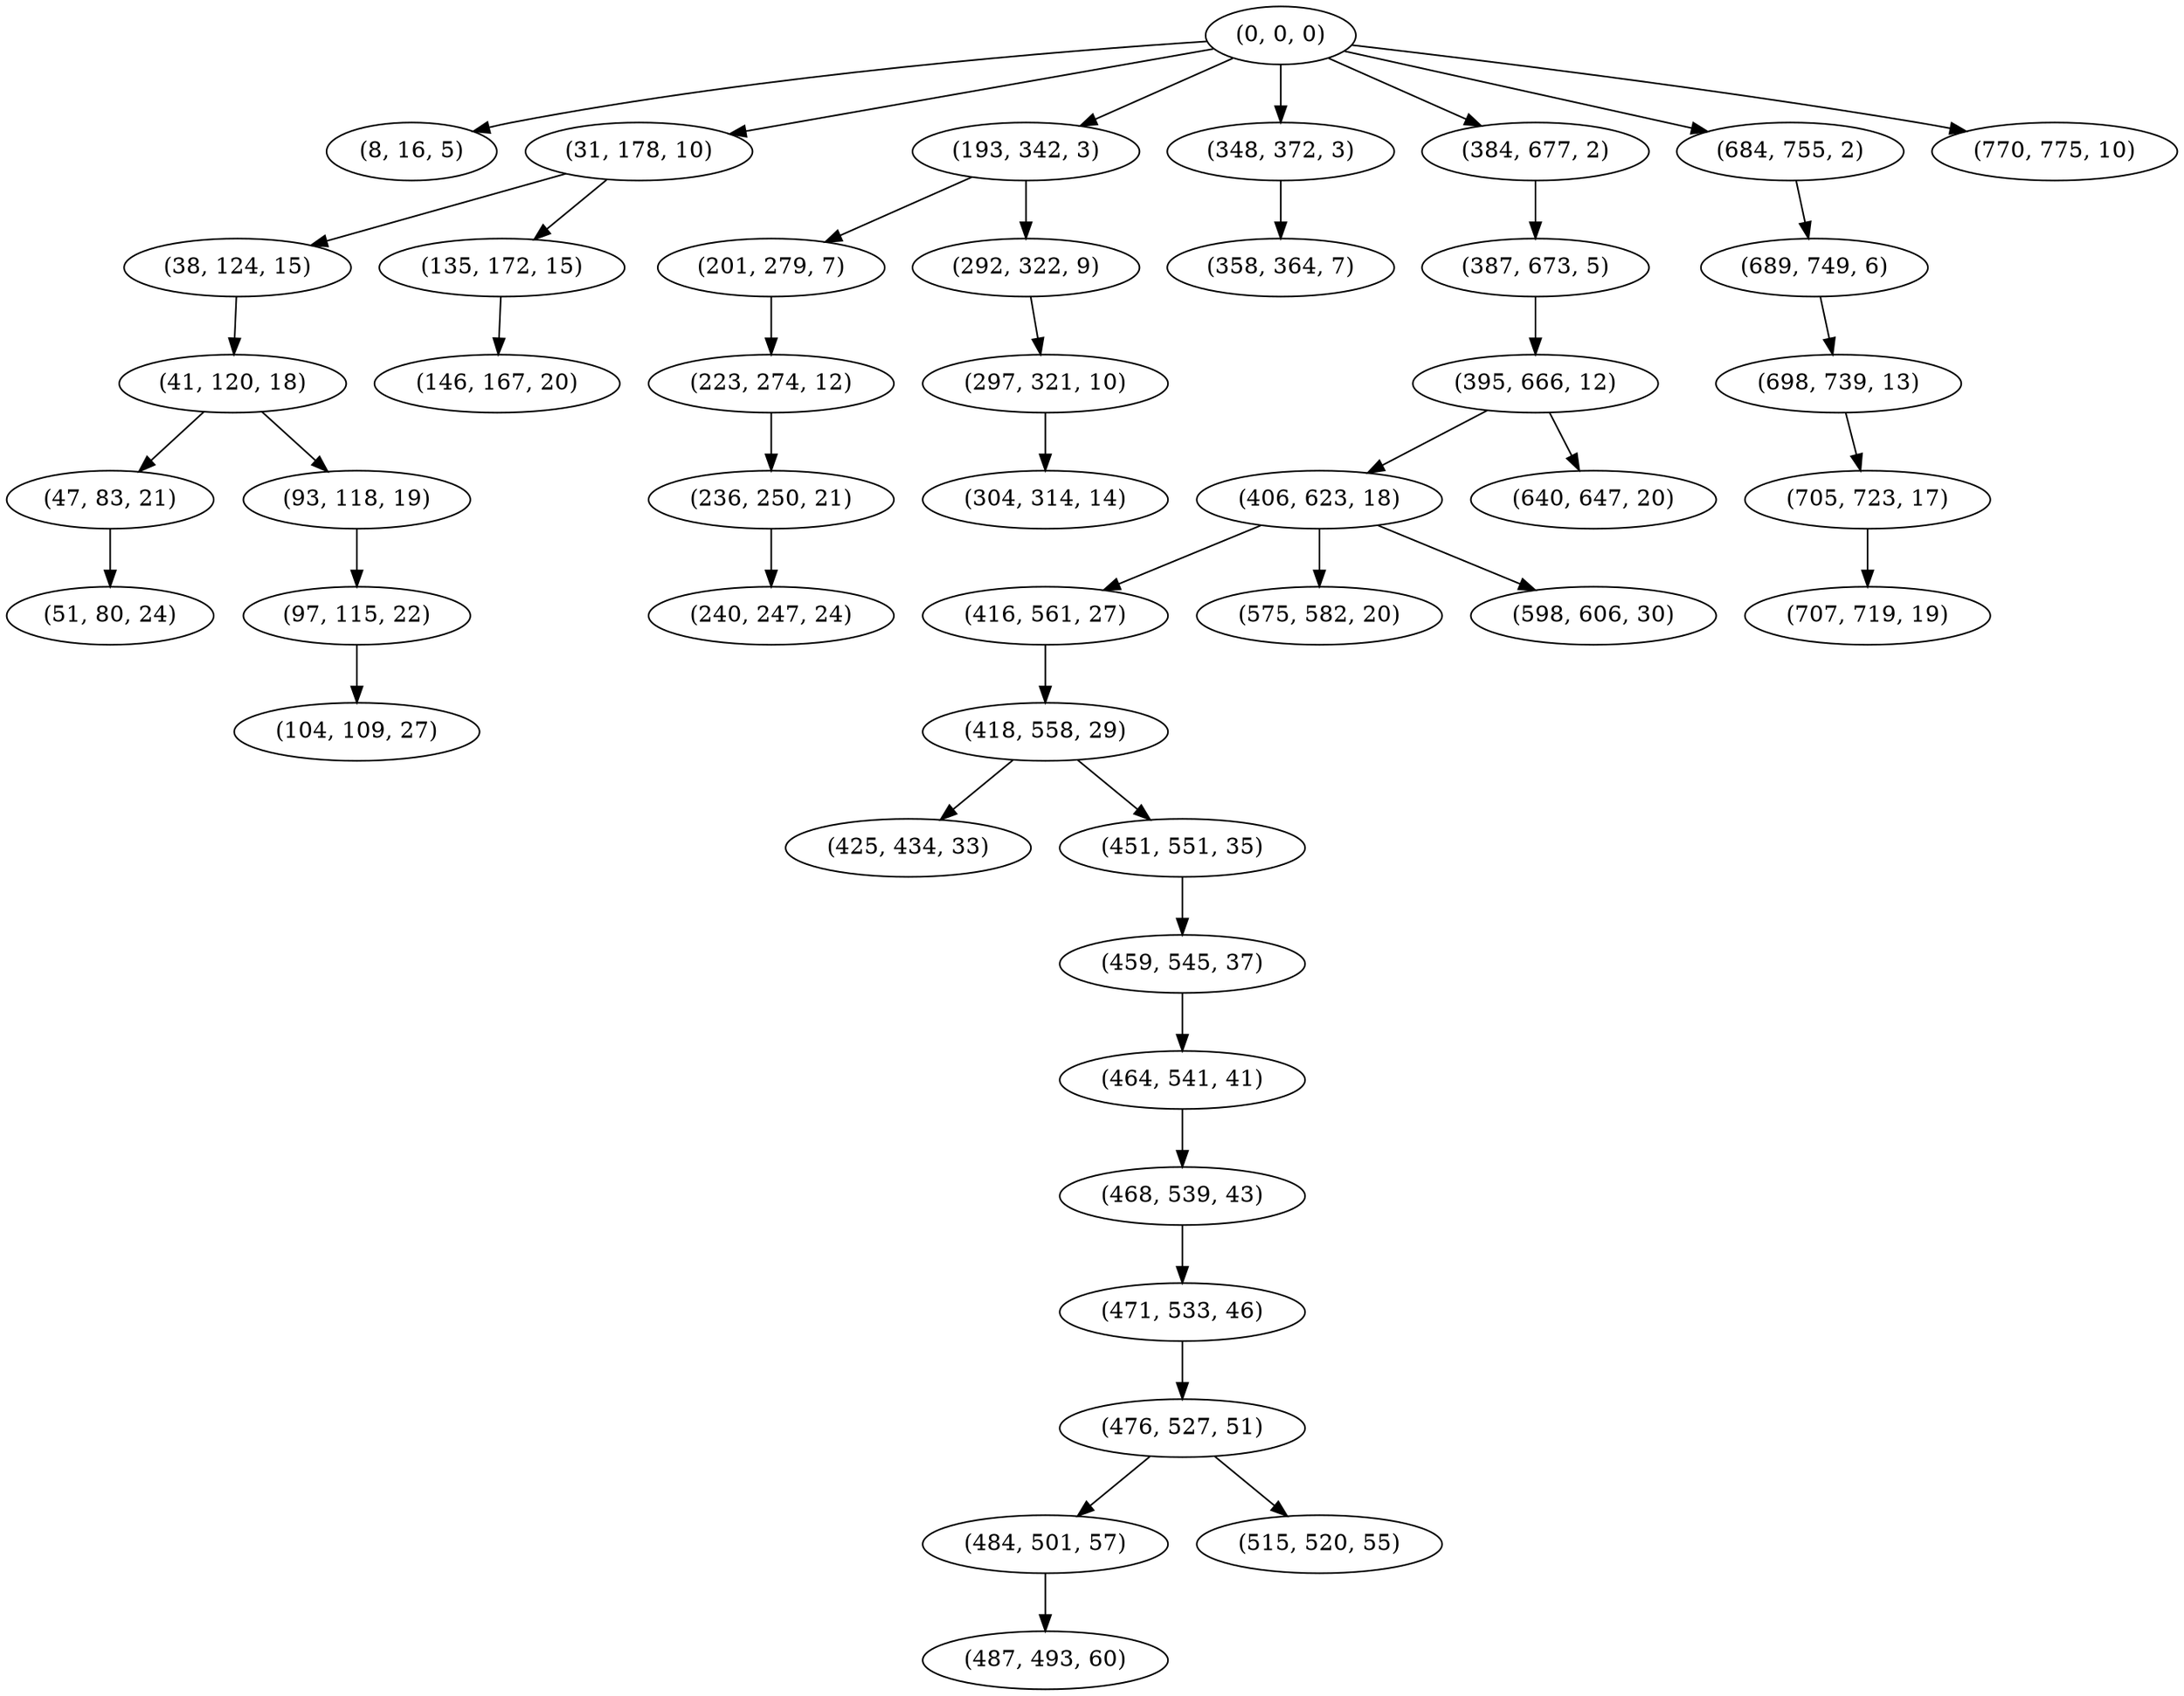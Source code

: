 digraph tree {
    "(0, 0, 0)";
    "(8, 16, 5)";
    "(31, 178, 10)";
    "(38, 124, 15)";
    "(41, 120, 18)";
    "(47, 83, 21)";
    "(51, 80, 24)";
    "(93, 118, 19)";
    "(97, 115, 22)";
    "(104, 109, 27)";
    "(135, 172, 15)";
    "(146, 167, 20)";
    "(193, 342, 3)";
    "(201, 279, 7)";
    "(223, 274, 12)";
    "(236, 250, 21)";
    "(240, 247, 24)";
    "(292, 322, 9)";
    "(297, 321, 10)";
    "(304, 314, 14)";
    "(348, 372, 3)";
    "(358, 364, 7)";
    "(384, 677, 2)";
    "(387, 673, 5)";
    "(395, 666, 12)";
    "(406, 623, 18)";
    "(416, 561, 27)";
    "(418, 558, 29)";
    "(425, 434, 33)";
    "(451, 551, 35)";
    "(459, 545, 37)";
    "(464, 541, 41)";
    "(468, 539, 43)";
    "(471, 533, 46)";
    "(476, 527, 51)";
    "(484, 501, 57)";
    "(487, 493, 60)";
    "(515, 520, 55)";
    "(575, 582, 20)";
    "(598, 606, 30)";
    "(640, 647, 20)";
    "(684, 755, 2)";
    "(689, 749, 6)";
    "(698, 739, 13)";
    "(705, 723, 17)";
    "(707, 719, 19)";
    "(770, 775, 10)";
    "(0, 0, 0)" -> "(8, 16, 5)";
    "(0, 0, 0)" -> "(31, 178, 10)";
    "(0, 0, 0)" -> "(193, 342, 3)";
    "(0, 0, 0)" -> "(348, 372, 3)";
    "(0, 0, 0)" -> "(384, 677, 2)";
    "(0, 0, 0)" -> "(684, 755, 2)";
    "(0, 0, 0)" -> "(770, 775, 10)";
    "(31, 178, 10)" -> "(38, 124, 15)";
    "(31, 178, 10)" -> "(135, 172, 15)";
    "(38, 124, 15)" -> "(41, 120, 18)";
    "(41, 120, 18)" -> "(47, 83, 21)";
    "(41, 120, 18)" -> "(93, 118, 19)";
    "(47, 83, 21)" -> "(51, 80, 24)";
    "(93, 118, 19)" -> "(97, 115, 22)";
    "(97, 115, 22)" -> "(104, 109, 27)";
    "(135, 172, 15)" -> "(146, 167, 20)";
    "(193, 342, 3)" -> "(201, 279, 7)";
    "(193, 342, 3)" -> "(292, 322, 9)";
    "(201, 279, 7)" -> "(223, 274, 12)";
    "(223, 274, 12)" -> "(236, 250, 21)";
    "(236, 250, 21)" -> "(240, 247, 24)";
    "(292, 322, 9)" -> "(297, 321, 10)";
    "(297, 321, 10)" -> "(304, 314, 14)";
    "(348, 372, 3)" -> "(358, 364, 7)";
    "(384, 677, 2)" -> "(387, 673, 5)";
    "(387, 673, 5)" -> "(395, 666, 12)";
    "(395, 666, 12)" -> "(406, 623, 18)";
    "(395, 666, 12)" -> "(640, 647, 20)";
    "(406, 623, 18)" -> "(416, 561, 27)";
    "(406, 623, 18)" -> "(575, 582, 20)";
    "(406, 623, 18)" -> "(598, 606, 30)";
    "(416, 561, 27)" -> "(418, 558, 29)";
    "(418, 558, 29)" -> "(425, 434, 33)";
    "(418, 558, 29)" -> "(451, 551, 35)";
    "(451, 551, 35)" -> "(459, 545, 37)";
    "(459, 545, 37)" -> "(464, 541, 41)";
    "(464, 541, 41)" -> "(468, 539, 43)";
    "(468, 539, 43)" -> "(471, 533, 46)";
    "(471, 533, 46)" -> "(476, 527, 51)";
    "(476, 527, 51)" -> "(484, 501, 57)";
    "(476, 527, 51)" -> "(515, 520, 55)";
    "(484, 501, 57)" -> "(487, 493, 60)";
    "(684, 755, 2)" -> "(689, 749, 6)";
    "(689, 749, 6)" -> "(698, 739, 13)";
    "(698, 739, 13)" -> "(705, 723, 17)";
    "(705, 723, 17)" -> "(707, 719, 19)";
}
